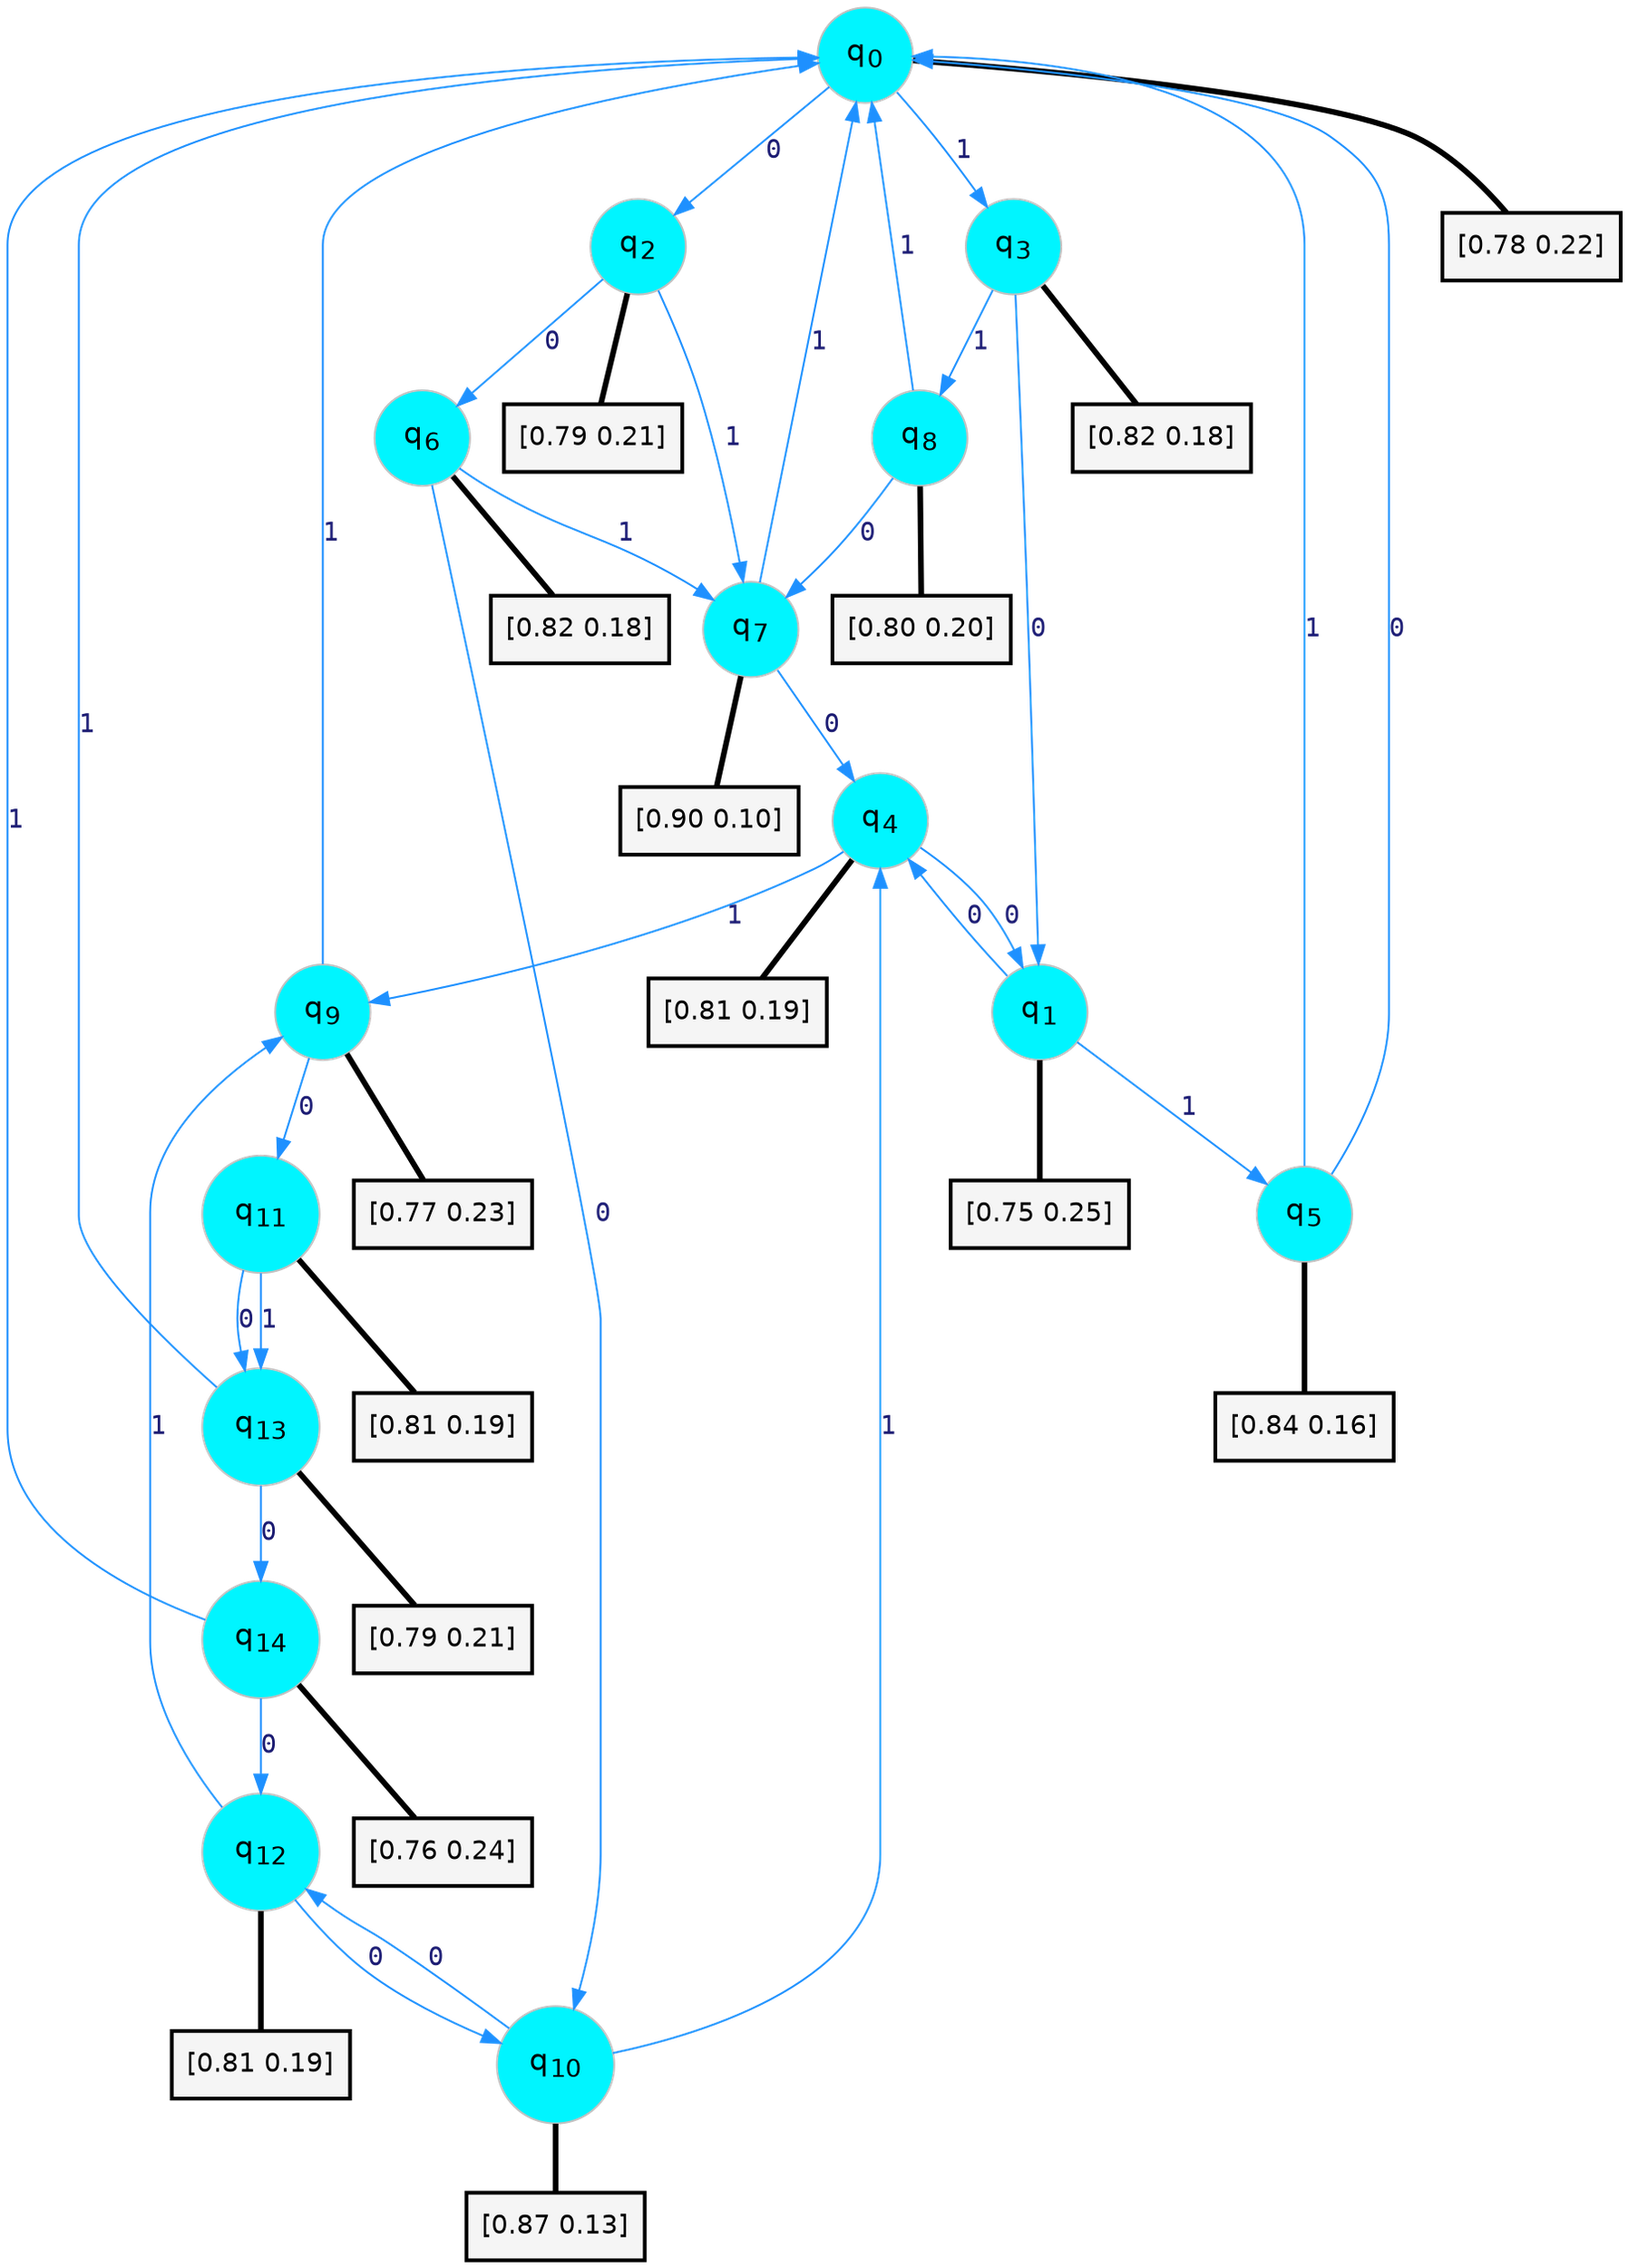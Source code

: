 digraph G {
graph [
bgcolor=transparent, dpi=300, rankdir=TD, size="40,25"];
node [
color=gray, fillcolor=turquoise1, fontcolor=black, fontname=Helvetica, fontsize=16, fontweight=bold, shape=circle, style=filled];
edge [
arrowsize=1, color=dodgerblue1, fontcolor=midnightblue, fontname=courier, fontweight=bold, penwidth=1, style=solid, weight=20];
0[label=<q<SUB>0</SUB>>];
1[label=<q<SUB>1</SUB>>];
2[label=<q<SUB>2</SUB>>];
3[label=<q<SUB>3</SUB>>];
4[label=<q<SUB>4</SUB>>];
5[label=<q<SUB>5</SUB>>];
6[label=<q<SUB>6</SUB>>];
7[label=<q<SUB>7</SUB>>];
8[label=<q<SUB>8</SUB>>];
9[label=<q<SUB>9</SUB>>];
10[label=<q<SUB>10</SUB>>];
11[label=<q<SUB>11</SUB>>];
12[label=<q<SUB>12</SUB>>];
13[label=<q<SUB>13</SUB>>];
14[label=<q<SUB>14</SUB>>];
15[label="[0.78 0.22]", shape=box,fontcolor=black, fontname=Helvetica, fontsize=14, penwidth=2, fillcolor=whitesmoke,color=black];
16[label="[0.75 0.25]", shape=box,fontcolor=black, fontname=Helvetica, fontsize=14, penwidth=2, fillcolor=whitesmoke,color=black];
17[label="[0.79 0.21]", shape=box,fontcolor=black, fontname=Helvetica, fontsize=14, penwidth=2, fillcolor=whitesmoke,color=black];
18[label="[0.82 0.18]", shape=box,fontcolor=black, fontname=Helvetica, fontsize=14, penwidth=2, fillcolor=whitesmoke,color=black];
19[label="[0.81 0.19]", shape=box,fontcolor=black, fontname=Helvetica, fontsize=14, penwidth=2, fillcolor=whitesmoke,color=black];
20[label="[0.84 0.16]", shape=box,fontcolor=black, fontname=Helvetica, fontsize=14, penwidth=2, fillcolor=whitesmoke,color=black];
21[label="[0.82 0.18]", shape=box,fontcolor=black, fontname=Helvetica, fontsize=14, penwidth=2, fillcolor=whitesmoke,color=black];
22[label="[0.90 0.10]", shape=box,fontcolor=black, fontname=Helvetica, fontsize=14, penwidth=2, fillcolor=whitesmoke,color=black];
23[label="[0.80 0.20]", shape=box,fontcolor=black, fontname=Helvetica, fontsize=14, penwidth=2, fillcolor=whitesmoke,color=black];
24[label="[0.77 0.23]", shape=box,fontcolor=black, fontname=Helvetica, fontsize=14, penwidth=2, fillcolor=whitesmoke,color=black];
25[label="[0.87 0.13]", shape=box,fontcolor=black, fontname=Helvetica, fontsize=14, penwidth=2, fillcolor=whitesmoke,color=black];
26[label="[0.81 0.19]", shape=box,fontcolor=black, fontname=Helvetica, fontsize=14, penwidth=2, fillcolor=whitesmoke,color=black];
27[label="[0.81 0.19]", shape=box,fontcolor=black, fontname=Helvetica, fontsize=14, penwidth=2, fillcolor=whitesmoke,color=black];
28[label="[0.79 0.21]", shape=box,fontcolor=black, fontname=Helvetica, fontsize=14, penwidth=2, fillcolor=whitesmoke,color=black];
29[label="[0.76 0.24]", shape=box,fontcolor=black, fontname=Helvetica, fontsize=14, penwidth=2, fillcolor=whitesmoke,color=black];
0->2 [label=0];
0->3 [label=1];
0->15 [arrowhead=none, penwidth=3,color=black];
1->4 [label=0];
1->5 [label=1];
1->16 [arrowhead=none, penwidth=3,color=black];
2->6 [label=0];
2->7 [label=1];
2->17 [arrowhead=none, penwidth=3,color=black];
3->1 [label=0];
3->8 [label=1];
3->18 [arrowhead=none, penwidth=3,color=black];
4->1 [label=0];
4->9 [label=1];
4->19 [arrowhead=none, penwidth=3,color=black];
5->0 [label=0];
5->0 [label=1];
5->20 [arrowhead=none, penwidth=3,color=black];
6->10 [label=0];
6->7 [label=1];
6->21 [arrowhead=none, penwidth=3,color=black];
7->4 [label=0];
7->0 [label=1];
7->22 [arrowhead=none, penwidth=3,color=black];
8->7 [label=0];
8->0 [label=1];
8->23 [arrowhead=none, penwidth=3,color=black];
9->11 [label=0];
9->0 [label=1];
9->24 [arrowhead=none, penwidth=3,color=black];
10->12 [label=0];
10->4 [label=1];
10->25 [arrowhead=none, penwidth=3,color=black];
11->13 [label=0];
11->13 [label=1];
11->26 [arrowhead=none, penwidth=3,color=black];
12->10 [label=0];
12->9 [label=1];
12->27 [arrowhead=none, penwidth=3,color=black];
13->14 [label=0];
13->0 [label=1];
13->28 [arrowhead=none, penwidth=3,color=black];
14->12 [label=0];
14->0 [label=1];
14->29 [arrowhead=none, penwidth=3,color=black];
}

